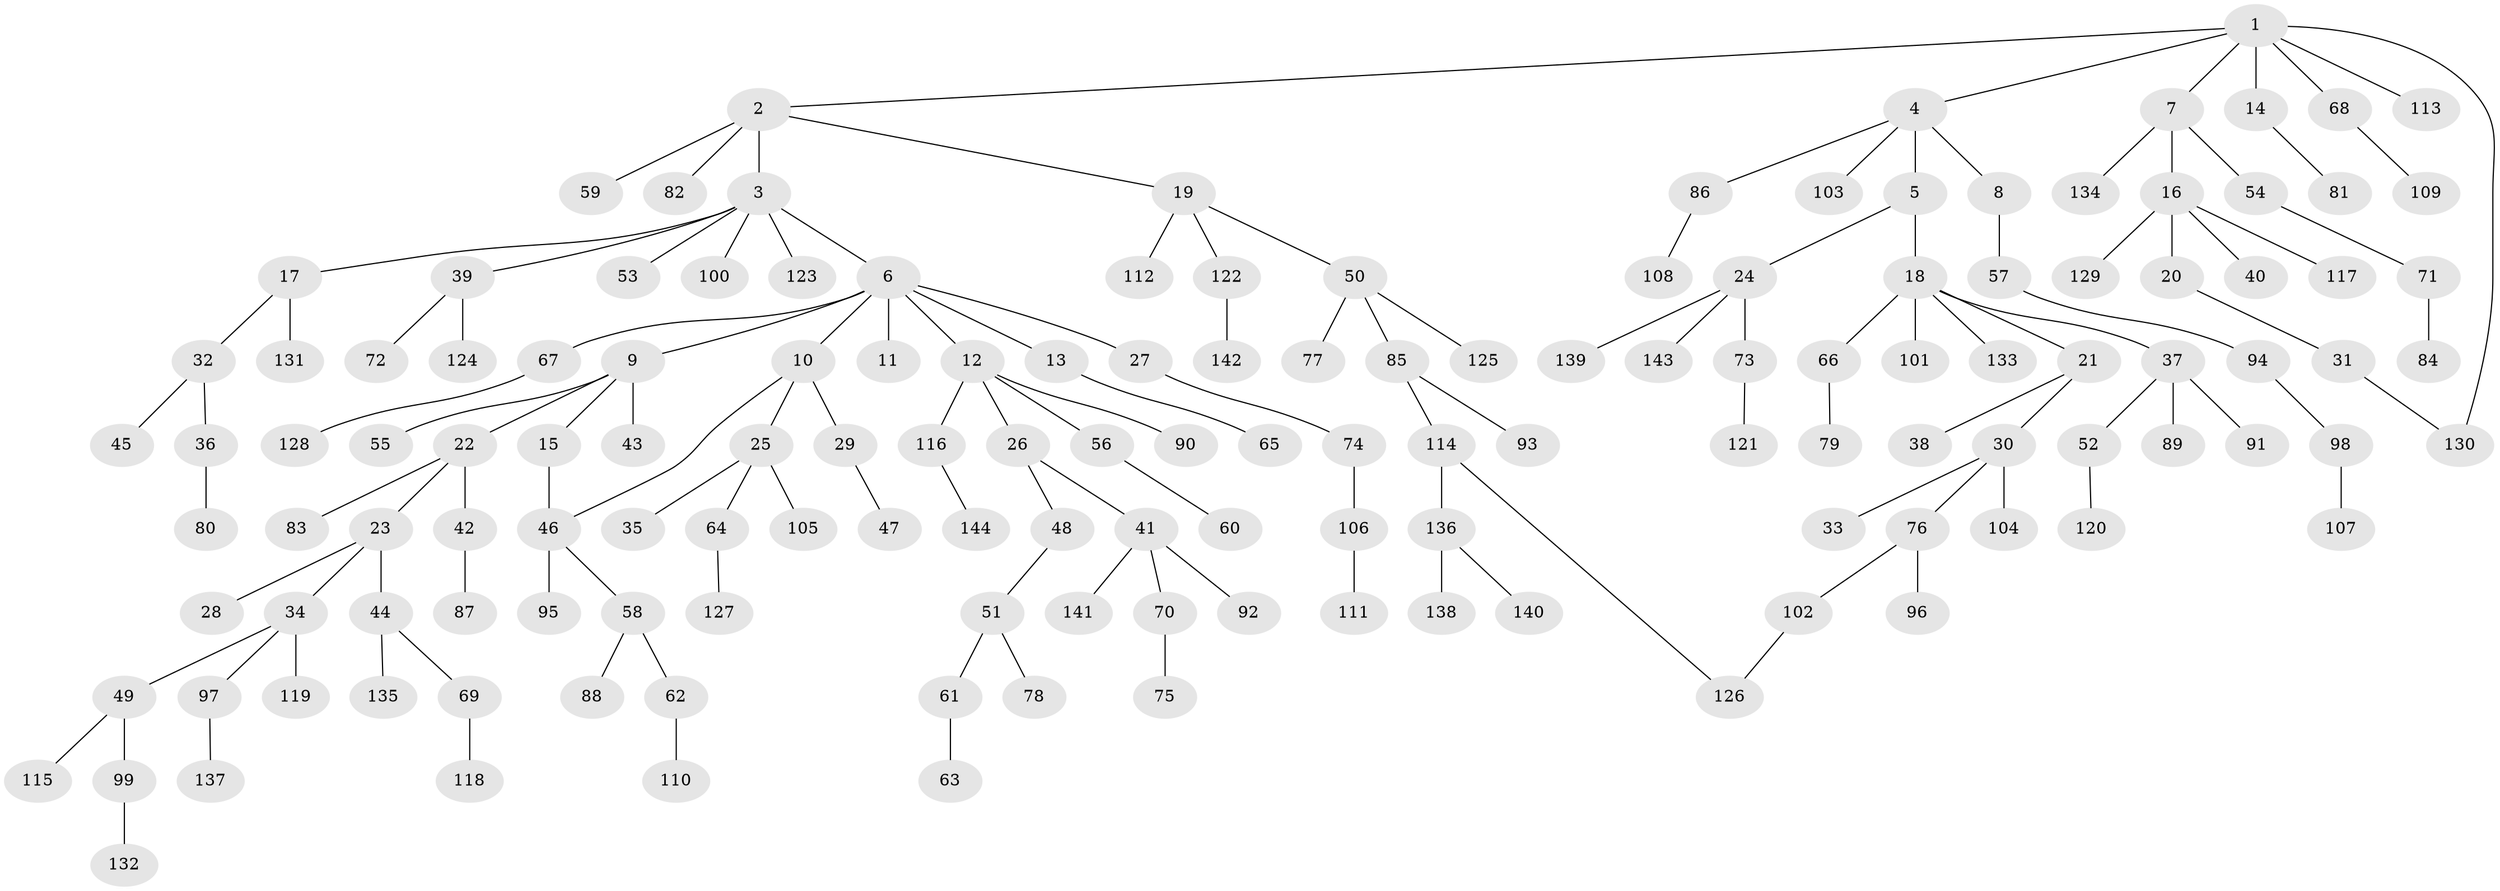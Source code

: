 // Generated by graph-tools (version 1.1) at 2025/42/03/09/25 04:42:32]
// undirected, 144 vertices, 146 edges
graph export_dot {
graph [start="1"]
  node [color=gray90,style=filled];
  1;
  2;
  3;
  4;
  5;
  6;
  7;
  8;
  9;
  10;
  11;
  12;
  13;
  14;
  15;
  16;
  17;
  18;
  19;
  20;
  21;
  22;
  23;
  24;
  25;
  26;
  27;
  28;
  29;
  30;
  31;
  32;
  33;
  34;
  35;
  36;
  37;
  38;
  39;
  40;
  41;
  42;
  43;
  44;
  45;
  46;
  47;
  48;
  49;
  50;
  51;
  52;
  53;
  54;
  55;
  56;
  57;
  58;
  59;
  60;
  61;
  62;
  63;
  64;
  65;
  66;
  67;
  68;
  69;
  70;
  71;
  72;
  73;
  74;
  75;
  76;
  77;
  78;
  79;
  80;
  81;
  82;
  83;
  84;
  85;
  86;
  87;
  88;
  89;
  90;
  91;
  92;
  93;
  94;
  95;
  96;
  97;
  98;
  99;
  100;
  101;
  102;
  103;
  104;
  105;
  106;
  107;
  108;
  109;
  110;
  111;
  112;
  113;
  114;
  115;
  116;
  117;
  118;
  119;
  120;
  121;
  122;
  123;
  124;
  125;
  126;
  127;
  128;
  129;
  130;
  131;
  132;
  133;
  134;
  135;
  136;
  137;
  138;
  139;
  140;
  141;
  142;
  143;
  144;
  1 -- 2;
  1 -- 4;
  1 -- 7;
  1 -- 14;
  1 -- 68;
  1 -- 113;
  1 -- 130;
  2 -- 3;
  2 -- 19;
  2 -- 59;
  2 -- 82;
  3 -- 6;
  3 -- 17;
  3 -- 39;
  3 -- 53;
  3 -- 100;
  3 -- 123;
  4 -- 5;
  4 -- 8;
  4 -- 86;
  4 -- 103;
  5 -- 18;
  5 -- 24;
  6 -- 9;
  6 -- 10;
  6 -- 11;
  6 -- 12;
  6 -- 13;
  6 -- 27;
  6 -- 67;
  7 -- 16;
  7 -- 54;
  7 -- 134;
  8 -- 57;
  9 -- 15;
  9 -- 22;
  9 -- 43;
  9 -- 55;
  10 -- 25;
  10 -- 29;
  10 -- 46;
  12 -- 26;
  12 -- 56;
  12 -- 90;
  12 -- 116;
  13 -- 65;
  14 -- 81;
  15 -- 46;
  16 -- 20;
  16 -- 40;
  16 -- 117;
  16 -- 129;
  17 -- 32;
  17 -- 131;
  18 -- 21;
  18 -- 37;
  18 -- 66;
  18 -- 101;
  18 -- 133;
  19 -- 50;
  19 -- 112;
  19 -- 122;
  20 -- 31;
  21 -- 30;
  21 -- 38;
  22 -- 23;
  22 -- 42;
  22 -- 83;
  23 -- 28;
  23 -- 34;
  23 -- 44;
  24 -- 73;
  24 -- 139;
  24 -- 143;
  25 -- 35;
  25 -- 64;
  25 -- 105;
  26 -- 41;
  26 -- 48;
  27 -- 74;
  29 -- 47;
  30 -- 33;
  30 -- 76;
  30 -- 104;
  31 -- 130;
  32 -- 36;
  32 -- 45;
  34 -- 49;
  34 -- 97;
  34 -- 119;
  36 -- 80;
  37 -- 52;
  37 -- 89;
  37 -- 91;
  39 -- 72;
  39 -- 124;
  41 -- 70;
  41 -- 92;
  41 -- 141;
  42 -- 87;
  44 -- 69;
  44 -- 135;
  46 -- 58;
  46 -- 95;
  48 -- 51;
  49 -- 99;
  49 -- 115;
  50 -- 77;
  50 -- 85;
  50 -- 125;
  51 -- 61;
  51 -- 78;
  52 -- 120;
  54 -- 71;
  56 -- 60;
  57 -- 94;
  58 -- 62;
  58 -- 88;
  61 -- 63;
  62 -- 110;
  64 -- 127;
  66 -- 79;
  67 -- 128;
  68 -- 109;
  69 -- 118;
  70 -- 75;
  71 -- 84;
  73 -- 121;
  74 -- 106;
  76 -- 96;
  76 -- 102;
  85 -- 93;
  85 -- 114;
  86 -- 108;
  94 -- 98;
  97 -- 137;
  98 -- 107;
  99 -- 132;
  102 -- 126;
  106 -- 111;
  114 -- 136;
  114 -- 126;
  116 -- 144;
  122 -- 142;
  136 -- 138;
  136 -- 140;
}
